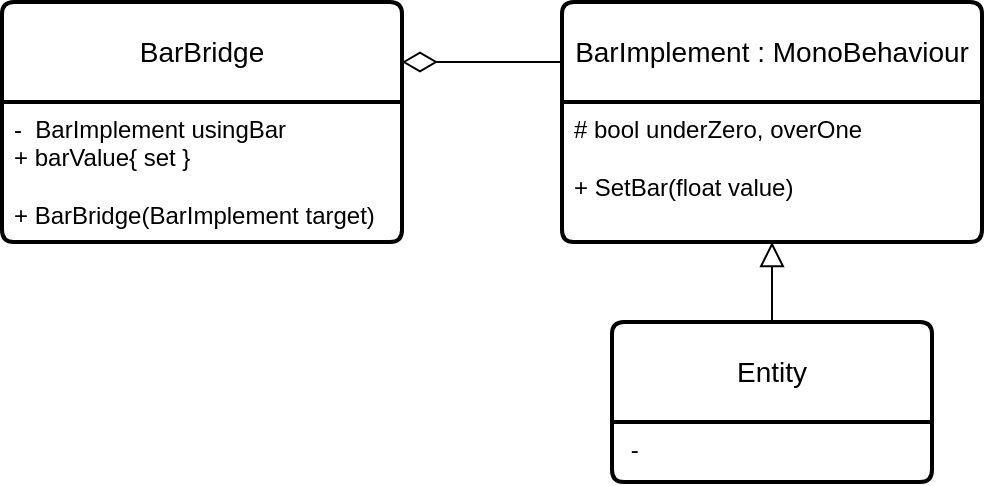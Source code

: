 <mxfile version="22.0.2" type="device">
  <diagram name="페이지-1" id="fb7TPT-cGsN8IhFg-64O">
    <mxGraphModel dx="1195" dy="703" grid="1" gridSize="10" guides="1" tooltips="1" connect="1" arrows="1" fold="1" page="1" pageScale="1" pageWidth="5000" pageHeight="5000" math="0" shadow="0">
      <root>
        <mxCell id="0" />
        <mxCell id="1" parent="0" />
        <mxCell id="oElSyquma-JcEwKlD5ym-1" value="BarBridge" style="swimlane;childLayout=stackLayout;horizontal=1;startSize=50;horizontalStack=0;rounded=1;fontSize=14;fontStyle=0;strokeWidth=2;resizeParent=0;resizeLast=1;shadow=0;dashed=0;align=center;arcSize=4;whiteSpace=wrap;html=1;" vertex="1" parent="1">
          <mxGeometry x="40" y="40" width="200" height="120" as="geometry" />
        </mxCell>
        <mxCell id="oElSyquma-JcEwKlD5ym-2" value="-&amp;nbsp; BarImplement usingBar&lt;br&gt;+ barValue{ set }&lt;br&gt;&lt;br&gt;+&amp;nbsp;BarBridge(BarImplement target)" style="align=left;strokeColor=none;fillColor=none;spacingLeft=4;fontSize=12;verticalAlign=top;resizable=0;rotatable=0;part=1;html=1;" vertex="1" parent="oElSyquma-JcEwKlD5ym-1">
          <mxGeometry y="50" width="200" height="70" as="geometry" />
        </mxCell>
        <mxCell id="oElSyquma-JcEwKlD5ym-5" value="BarImplement : MonoBehaviour" style="swimlane;childLayout=stackLayout;horizontal=1;startSize=50;horizontalStack=0;rounded=1;fontSize=14;fontStyle=0;strokeWidth=2;resizeParent=0;resizeLast=1;shadow=0;dashed=0;align=center;arcSize=4;whiteSpace=wrap;html=1;" vertex="1" parent="1">
          <mxGeometry x="320" y="40" width="210" height="120" as="geometry" />
        </mxCell>
        <mxCell id="oElSyquma-JcEwKlD5ym-6" value="# bool underZero, overOne&lt;br&gt;&lt;br&gt;+&amp;nbsp;SetBar(float value)" style="align=left;strokeColor=none;fillColor=none;spacingLeft=4;fontSize=12;verticalAlign=top;resizable=0;rotatable=0;part=1;html=1;" vertex="1" parent="oElSyquma-JcEwKlD5ym-5">
          <mxGeometry y="50" width="210" height="70" as="geometry" />
        </mxCell>
        <mxCell id="oElSyquma-JcEwKlD5ym-7" style="edgeStyle=orthogonalEdgeStyle;rounded=0;orthogonalLoop=1;jettySize=auto;html=1;entryX=0;entryY=0.25;entryDx=0;entryDy=0;exitX=1;exitY=0.25;exitDx=0;exitDy=0;startArrow=diamondThin;startFill=0;startSize=15;endArrow=none;endFill=0;" edge="1" parent="1" source="oElSyquma-JcEwKlD5ym-1" target="oElSyquma-JcEwKlD5ym-5">
          <mxGeometry relative="1" as="geometry">
            <mxPoint x="260" y="60" as="sourcePoint" />
          </mxGeometry>
        </mxCell>
        <mxCell id="oElSyquma-JcEwKlD5ym-11" style="edgeStyle=orthogonalEdgeStyle;rounded=0;orthogonalLoop=1;jettySize=auto;html=1;exitX=0.5;exitY=0;exitDx=0;exitDy=0;entryX=0.5;entryY=1;entryDx=0;entryDy=0;endArrow=block;endFill=0;endSize=10;" edge="1" parent="1" source="oElSyquma-JcEwKlD5ym-8" target="oElSyquma-JcEwKlD5ym-6">
          <mxGeometry relative="1" as="geometry" />
        </mxCell>
        <mxCell id="oElSyquma-JcEwKlD5ym-8" value="Entity" style="swimlane;childLayout=stackLayout;horizontal=1;startSize=50;horizontalStack=0;rounded=1;fontSize=14;fontStyle=0;strokeWidth=2;resizeParent=0;resizeLast=1;shadow=0;dashed=0;align=center;arcSize=4;whiteSpace=wrap;html=1;" vertex="1" parent="1">
          <mxGeometry x="345" y="200" width="160" height="80" as="geometry" />
        </mxCell>
        <mxCell id="oElSyquma-JcEwKlD5ym-9" value="&amp;nbsp;-&amp;nbsp;" style="align=left;strokeColor=none;fillColor=none;spacingLeft=4;fontSize=12;verticalAlign=top;resizable=0;rotatable=0;part=1;html=1;" vertex="1" parent="oElSyquma-JcEwKlD5ym-8">
          <mxGeometry y="50" width="160" height="30" as="geometry" />
        </mxCell>
      </root>
    </mxGraphModel>
  </diagram>
</mxfile>
